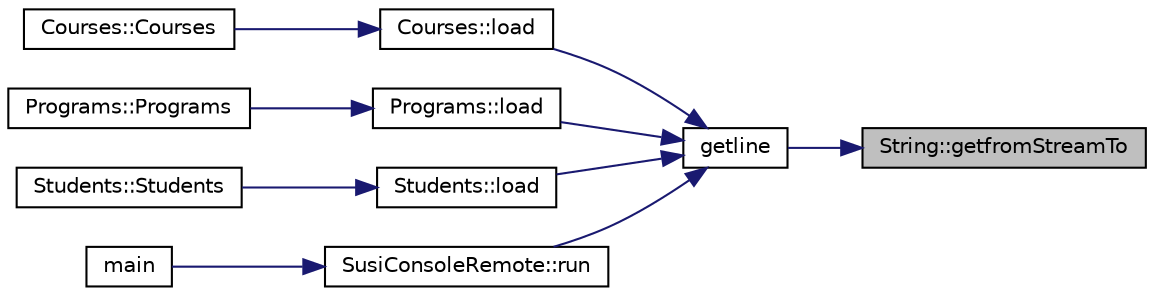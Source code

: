 digraph "String::getfromStreamTo"
{
 // LATEX_PDF_SIZE
  edge [fontname="Helvetica",fontsize="10",labelfontname="Helvetica",labelfontsize="10"];
  node [fontname="Helvetica",fontsize="10",shape=record];
  rankdir="RL";
  Node1 [label="String::getfromStreamTo",height=0.2,width=0.4,color="black", fillcolor="grey75", style="filled", fontcolor="black",tooltip=" "];
  Node1 -> Node2 [dir="back",color="midnightblue",fontsize="10",style="solid",fontname="Helvetica"];
  Node2 [label="getline",height=0.2,width=0.4,color="black", fillcolor="white", style="filled",URL="$string_8cpp.html#ad042f5252c2de09cc55b5dd4d5525acf",tooltip=" "];
  Node2 -> Node3 [dir="back",color="midnightblue",fontsize="10",style="solid",fontname="Helvetica"];
  Node3 [label="Courses::load",height=0.2,width=0.4,color="black", fillcolor="white", style="filled",URL="$class_courses.html#a372561121d6897ace4123cd7c1d9f91f",tooltip="Десериализира таблица по подаден път на файл"];
  Node3 -> Node4 [dir="back",color="midnightblue",fontsize="10",style="solid",fontname="Helvetica"];
  Node4 [label="Courses::Courses",height=0.2,width=0.4,color="black", fillcolor="white", style="filled",URL="$class_courses.html#a575c465450af137a41125b39e0b1fc0d",tooltip=" "];
  Node2 -> Node5 [dir="back",color="midnightblue",fontsize="10",style="solid",fontname="Helvetica"];
  Node5 [label="Programs::load",height=0.2,width=0.4,color="black", fillcolor="white", style="filled",URL="$class_programs.html#a2856f7fb0b23159b4beb7535bc91a370",tooltip="Десериализира таблица по подаден път на файл"];
  Node5 -> Node6 [dir="back",color="midnightblue",fontsize="10",style="solid",fontname="Helvetica"];
  Node6 [label="Programs::Programs",height=0.2,width=0.4,color="black", fillcolor="white", style="filled",URL="$class_programs.html#a992f29a7e09d4b93833100dd66918f9d",tooltip=" "];
  Node2 -> Node7 [dir="back",color="midnightblue",fontsize="10",style="solid",fontname="Helvetica"];
  Node7 [label="Students::load",height=0.2,width=0.4,color="black", fillcolor="white", style="filled",URL="$class_students.html#a1b099e58576cf5cb49cf2b2d1975acac",tooltip="Десериализира таблица по подаден път на файл"];
  Node7 -> Node8 [dir="back",color="midnightblue",fontsize="10",style="solid",fontname="Helvetica"];
  Node8 [label="Students::Students",height=0.2,width=0.4,color="black", fillcolor="white", style="filled",URL="$class_students.html#abe12e230dcbdb21225aa2422d3ff50c1",tooltip=" "];
  Node2 -> Node9 [dir="back",color="midnightblue",fontsize="10",style="solid",fontname="Helvetica"];
  Node9 [label="SusiConsoleRemote::run",height=0.2,width=0.4,color="black", fillcolor="white", style="filled",URL="$class_susi_console_remote.html#a9450e23e6d289165c69090f3bc209dd9",tooltip="Стартира приложението."];
  Node9 -> Node10 [dir="back",color="midnightblue",fontsize="10",style="solid",fontname="Helvetica"];
  Node10 [label="main",height=0.2,width=0.4,color="black", fillcolor="white", style="filled",URL="$main_8cpp.html#ae66f6b31b5ad750f1fe042a706a4e3d4",tooltip=" "];
}
